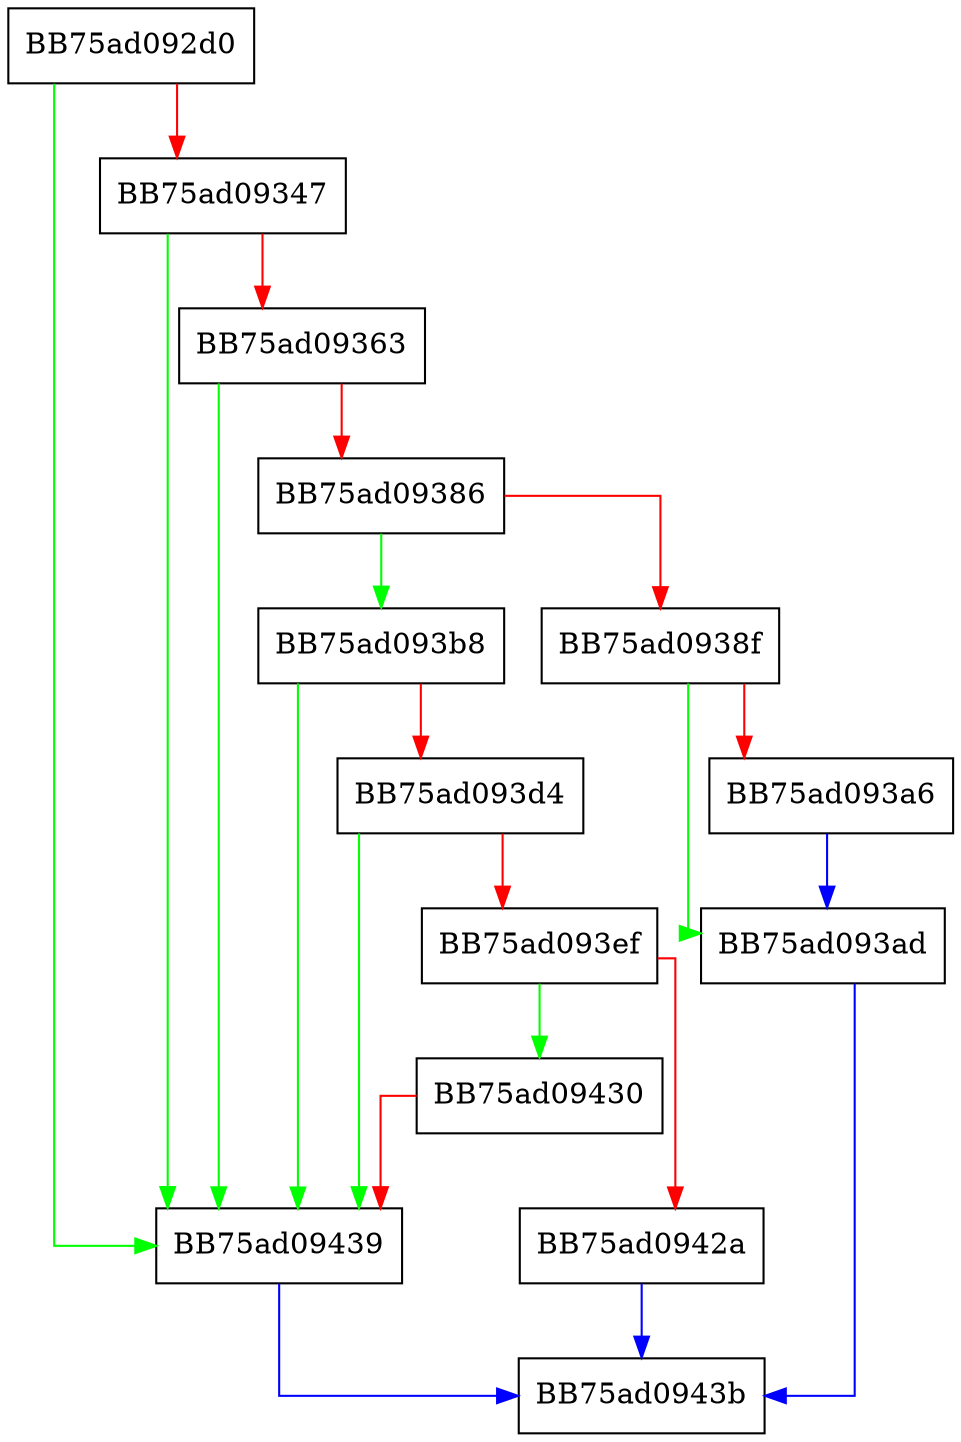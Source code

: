 digraph cexe_unpack {
  node [shape="box"];
  graph [splines=ortho];
  BB75ad092d0 -> BB75ad09439 [color="green"];
  BB75ad092d0 -> BB75ad09347 [color="red"];
  BB75ad09347 -> BB75ad09439 [color="green"];
  BB75ad09347 -> BB75ad09363 [color="red"];
  BB75ad09363 -> BB75ad09439 [color="green"];
  BB75ad09363 -> BB75ad09386 [color="red"];
  BB75ad09386 -> BB75ad093b8 [color="green"];
  BB75ad09386 -> BB75ad0938f [color="red"];
  BB75ad0938f -> BB75ad093ad [color="green"];
  BB75ad0938f -> BB75ad093a6 [color="red"];
  BB75ad093a6 -> BB75ad093ad [color="blue"];
  BB75ad093ad -> BB75ad0943b [color="blue"];
  BB75ad093b8 -> BB75ad09439 [color="green"];
  BB75ad093b8 -> BB75ad093d4 [color="red"];
  BB75ad093d4 -> BB75ad09439 [color="green"];
  BB75ad093d4 -> BB75ad093ef [color="red"];
  BB75ad093ef -> BB75ad09430 [color="green"];
  BB75ad093ef -> BB75ad0942a [color="red"];
  BB75ad0942a -> BB75ad0943b [color="blue"];
  BB75ad09430 -> BB75ad09439 [color="red"];
  BB75ad09439 -> BB75ad0943b [color="blue"];
}